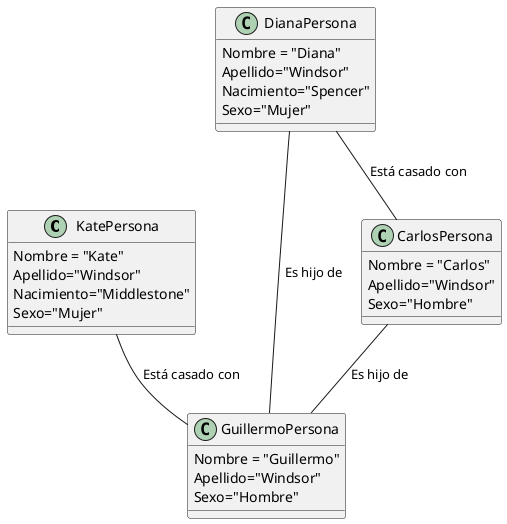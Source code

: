 @startuml ejercicio2
Class KatePersona {
Nombre = "Kate"
Apellido="Windsor"
Nacimiento="Middlestone"
Sexo="Mujer"
}

Class GuillermoPersona {
Nombre = "Guillermo"
Apellido="Windsor"
Sexo="Hombre"
}

Class DianaPersona {
Nombre = "Diana"
Apellido="Windsor"
Nacimiento="Spencer"
Sexo="Mujer"
}

Class CarlosPersona {
Nombre = "Carlos"
Apellido="Windsor"
Sexo="Hombre"
}

KatePersona -- GuillermoPersona : Está casado con
DianaPersona -- GuillermoPersona : Es hijo de
CarlosPersona -- GuillermoPersona : Es hijo de
DianaPersona -- CarlosPersona : Está casado con
@enduml